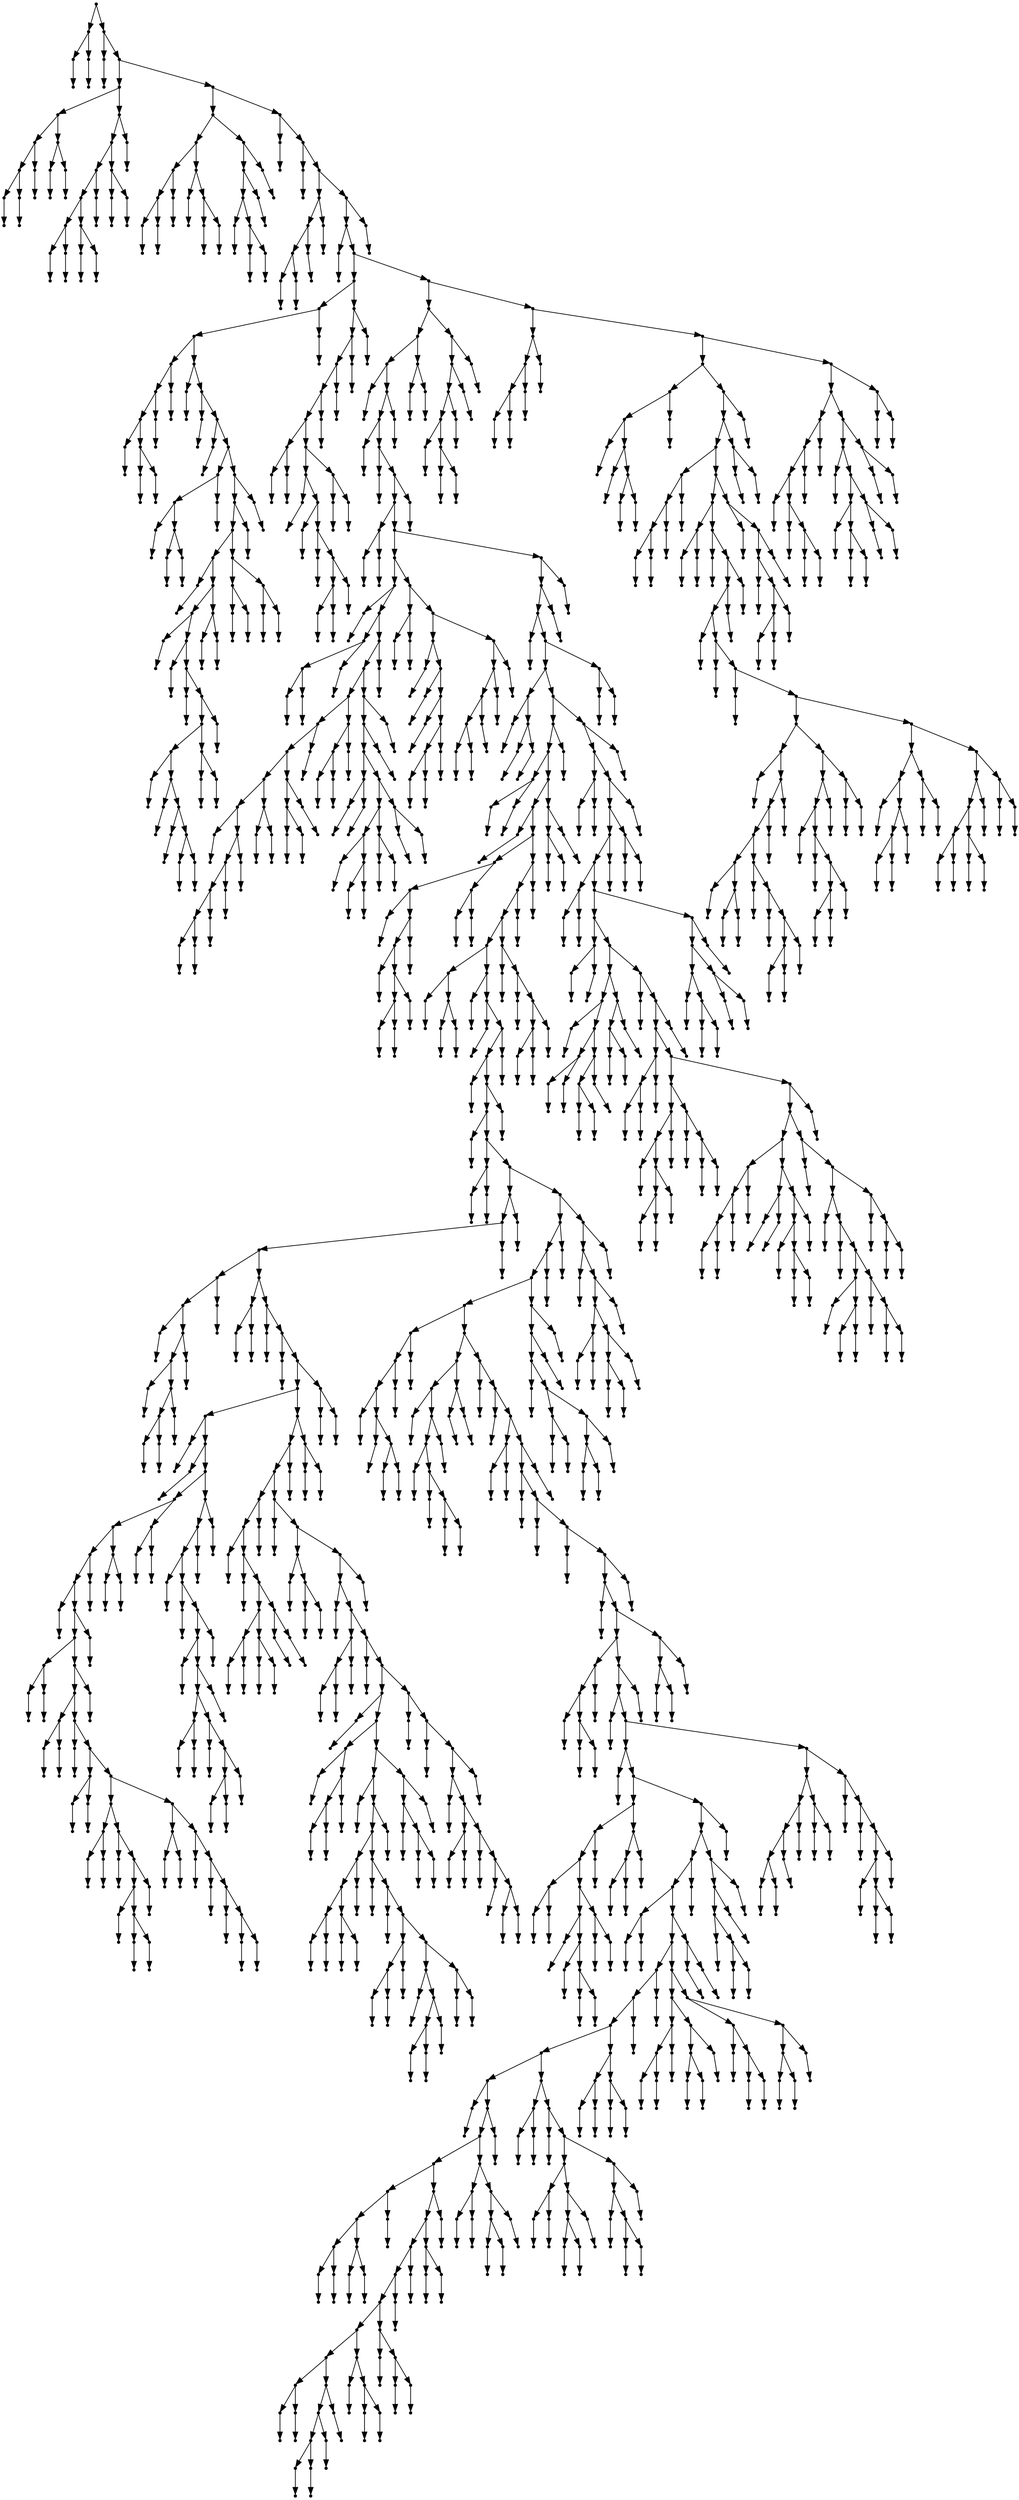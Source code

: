 digraph {
  1756 [shape=point];
  4 [shape=point];
  1 [shape=point];
  0 [shape=point];
  3 [shape=point];
  2 [shape=point];
  1755 [shape=point];
  6 [shape=point];
  5 [shape=point];
  1754 [shape=point];
  44 [shape=point];
  20 [shape=point];
  14 [shape=point];
  11 [shape=point];
  8 [shape=point];
  7 [shape=point];
  10 [shape=point];
  9 [shape=point];
  13 [shape=point];
  12 [shape=point];
  19 [shape=point];
  16 [shape=point];
  15 [shape=point];
  18 [shape=point];
  17 [shape=point];
  43 [shape=point];
  40 [shape=point];
  34 [shape=point];
  31 [shape=point];
  25 [shape=point];
  22 [shape=point];
  21 [shape=point];
  24 [shape=point];
  23 [shape=point];
  30 [shape=point];
  27 [shape=point];
  26 [shape=point];
  29 [shape=point];
  28 [shape=point];
  33 [shape=point];
  32 [shape=point];
  39 [shape=point];
  36 [shape=point];
  35 [shape=point];
  38 [shape=point];
  37 [shape=point];
  42 [shape=point];
  41 [shape=point];
  1753 [shape=point];
  76 [shape=point];
  61 [shape=point];
  52 [shape=point];
  49 [shape=point];
  46 [shape=point];
  45 [shape=point];
  48 [shape=point];
  47 [shape=point];
  51 [shape=point];
  50 [shape=point];
  60 [shape=point];
  54 [shape=point];
  53 [shape=point];
  59 [shape=point];
  56 [shape=point];
  55 [shape=point];
  58 [shape=point];
  57 [shape=point];
  75 [shape=point];
  72 [shape=point];
  69 [shape=point];
  63 [shape=point];
  62 [shape=point];
  68 [shape=point];
  65 [shape=point];
  64 [shape=point];
  67 [shape=point];
  66 [shape=point];
  71 [shape=point];
  70 [shape=point];
  74 [shape=point];
  73 [shape=point];
  1752 [shape=point];
  78 [shape=point];
  77 [shape=point];
  1751 [shape=point];
  80 [shape=point];
  79 [shape=point];
  1750 [shape=point];
  91 [shape=point];
  88 [shape=point];
  85 [shape=point];
  82 [shape=point];
  81 [shape=point];
  84 [shape=point];
  83 [shape=point];
  87 [shape=point];
  86 [shape=point];
  90 [shape=point];
  89 [shape=point];
  1749 [shape=point];
  1746 [shape=point];
  93 [shape=point];
  92 [shape=point];
  1745 [shape=point];
  233 [shape=point];
  191 [shape=point];
  188 [shape=point];
  107 [shape=point];
  104 [shape=point];
  101 [shape=point];
  95 [shape=point];
  94 [shape=point];
  100 [shape=point];
  97 [shape=point];
  96 [shape=point];
  99 [shape=point];
  98 [shape=point];
  103 [shape=point];
  102 [shape=point];
  106 [shape=point];
  105 [shape=point];
  187 [shape=point];
  109 [shape=point];
  108 [shape=point];
  186 [shape=point];
  111 [shape=point];
  110 [shape=point];
  185 [shape=point];
  113 [shape=point];
  112 [shape=point];
  184 [shape=point];
  124 [shape=point];
  121 [shape=point];
  115 [shape=point];
  114 [shape=point];
  120 [shape=point];
  117 [shape=point];
  116 [shape=point];
  119 [shape=point];
  118 [shape=point];
  123 [shape=point];
  122 [shape=point];
  183 [shape=point];
  180 [shape=point];
  177 [shape=point];
  165 [shape=point];
  126 [shape=point];
  125 [shape=point];
  164 [shape=point];
  158 [shape=point];
  128 [shape=point];
  127 [shape=point];
  157 [shape=point];
  130 [shape=point];
  129 [shape=point];
  156 [shape=point];
  132 [shape=point];
  131 [shape=point];
  155 [shape=point];
  152 [shape=point];
  146 [shape=point];
  134 [shape=point];
  133 [shape=point];
  145 [shape=point];
  136 [shape=point];
  135 [shape=point];
  144 [shape=point];
  138 [shape=point];
  137 [shape=point];
  143 [shape=point];
  140 [shape=point];
  139 [shape=point];
  142 [shape=point];
  141 [shape=point];
  151 [shape=point];
  148 [shape=point];
  147 [shape=point];
  150 [shape=point];
  149 [shape=point];
  154 [shape=point];
  153 [shape=point];
  163 [shape=point];
  160 [shape=point];
  159 [shape=point];
  162 [shape=point];
  161 [shape=point];
  176 [shape=point];
  170 [shape=point];
  167 [shape=point];
  166 [shape=point];
  169 [shape=point];
  168 [shape=point];
  175 [shape=point];
  172 [shape=point];
  171 [shape=point];
  174 [shape=point];
  173 [shape=point];
  179 [shape=point];
  178 [shape=point];
  182 [shape=point];
  181 [shape=point];
  190 [shape=point];
  189 [shape=point];
  232 [shape=point];
  229 [shape=point];
  226 [shape=point];
  223 [shape=point];
  220 [shape=point];
  196 [shape=point];
  193 [shape=point];
  192 [shape=point];
  195 [shape=point];
  194 [shape=point];
  219 [shape=point];
  213 [shape=point];
  198 [shape=point];
  197 [shape=point];
  212 [shape=point];
  200 [shape=point];
  199 [shape=point];
  211 [shape=point];
  202 [shape=point];
  201 [shape=point];
  210 [shape=point];
  207 [shape=point];
  204 [shape=point];
  203 [shape=point];
  206 [shape=point];
  205 [shape=point];
  209 [shape=point];
  208 [shape=point];
  218 [shape=point];
  215 [shape=point];
  214 [shape=point];
  217 [shape=point];
  216 [shape=point];
  222 [shape=point];
  221 [shape=point];
  225 [shape=point];
  224 [shape=point];
  228 [shape=point];
  227 [shape=point];
  231 [shape=point];
  230 [shape=point];
  1744 [shape=point];
  1510 [shape=point];
  1492 [shape=point];
  1486 [shape=point];
  235 [shape=point];
  234 [shape=point];
  1485 [shape=point];
  1482 [shape=point];
  237 [shape=point];
  236 [shape=point];
  1481 [shape=point];
  239 [shape=point];
  238 [shape=point];
  1480 [shape=point];
  1477 [shape=point];
  244 [shape=point];
  241 [shape=point];
  240 [shape=point];
  243 [shape=point];
  242 [shape=point];
  1476 [shape=point];
  375 [shape=point];
  336 [shape=point];
  246 [shape=point];
  245 [shape=point];
  335 [shape=point];
  254 [shape=point];
  251 [shape=point];
  248 [shape=point];
  247 [shape=point];
  250 [shape=point];
  249 [shape=point];
  253 [shape=point];
  252 [shape=point];
  334 [shape=point];
  331 [shape=point];
  298 [shape=point];
  289 [shape=point];
  286 [shape=point];
  277 [shape=point];
  271 [shape=point];
  256 [shape=point];
  255 [shape=point];
  270 [shape=point];
  267 [shape=point];
  264 [shape=point];
  261 [shape=point];
  258 [shape=point];
  257 [shape=point];
  260 [shape=point];
  259 [shape=point];
  263 [shape=point];
  262 [shape=point];
  266 [shape=point];
  265 [shape=point];
  269 [shape=point];
  268 [shape=point];
  276 [shape=point];
  273 [shape=point];
  272 [shape=point];
  275 [shape=point];
  274 [shape=point];
  285 [shape=point];
  282 [shape=point];
  279 [shape=point];
  278 [shape=point];
  281 [shape=point];
  280 [shape=point];
  284 [shape=point];
  283 [shape=point];
  288 [shape=point];
  287 [shape=point];
  297 [shape=point];
  294 [shape=point];
  291 [shape=point];
  290 [shape=point];
  293 [shape=point];
  292 [shape=point];
  296 [shape=point];
  295 [shape=point];
  330 [shape=point];
  327 [shape=point];
  324 [shape=point];
  303 [shape=point];
  300 [shape=point];
  299 [shape=point];
  302 [shape=point];
  301 [shape=point];
  323 [shape=point];
  317 [shape=point];
  311 [shape=point];
  305 [shape=point];
  304 [shape=point];
  310 [shape=point];
  307 [shape=point];
  306 [shape=point];
  309 [shape=point];
  308 [shape=point];
  316 [shape=point];
  313 [shape=point];
  312 [shape=point];
  315 [shape=point];
  314 [shape=point];
  322 [shape=point];
  319 [shape=point];
  318 [shape=point];
  321 [shape=point];
  320 [shape=point];
  326 [shape=point];
  325 [shape=point];
  329 [shape=point];
  328 [shape=point];
  333 [shape=point];
  332 [shape=point];
  374 [shape=point];
  341 [shape=point];
  338 [shape=point];
  337 [shape=point];
  340 [shape=point];
  339 [shape=point];
  373 [shape=point];
  358 [shape=point];
  343 [shape=point];
  342 [shape=point];
  357 [shape=point];
  345 [shape=point];
  344 [shape=point];
  356 [shape=point];
  347 [shape=point];
  346 [shape=point];
  355 [shape=point];
  352 [shape=point];
  349 [shape=point];
  348 [shape=point];
  351 [shape=point];
  350 [shape=point];
  354 [shape=point];
  353 [shape=point];
  372 [shape=point];
  369 [shape=point];
  366 [shape=point];
  363 [shape=point];
  360 [shape=point];
  359 [shape=point];
  362 [shape=point];
  361 [shape=point];
  365 [shape=point];
  364 [shape=point];
  368 [shape=point];
  367 [shape=point];
  371 [shape=point];
  370 [shape=point];
  1475 [shape=point];
  1472 [shape=point];
  1469 [shape=point];
  377 [shape=point];
  376 [shape=point];
  1468 [shape=point];
  1462 [shape=point];
  385 [shape=point];
  379 [shape=point];
  378 [shape=point];
  384 [shape=point];
  381 [shape=point];
  380 [shape=point];
  383 [shape=point];
  382 [shape=point];
  1461 [shape=point];
  1275 [shape=point];
  1272 [shape=point];
  390 [shape=point];
  387 [shape=point];
  386 [shape=point];
  389 [shape=point];
  388 [shape=point];
  1271 [shape=point];
  1262 [shape=point];
  392 [shape=point];
  391 [shape=point];
  1261 [shape=point];
  415 [shape=point];
  409 [shape=point];
  394 [shape=point];
  393 [shape=point];
  408 [shape=point];
  405 [shape=point];
  396 [shape=point];
  395 [shape=point];
  404 [shape=point];
  401 [shape=point];
  398 [shape=point];
  397 [shape=point];
  400 [shape=point];
  399 [shape=point];
  403 [shape=point];
  402 [shape=point];
  407 [shape=point];
  406 [shape=point];
  414 [shape=point];
  411 [shape=point];
  410 [shape=point];
  413 [shape=point];
  412 [shape=point];
  1260 [shape=point];
  1257 [shape=point];
  1254 [shape=point];
  1239 [shape=point];
  423 [shape=point];
  417 [shape=point];
  416 [shape=point];
  422 [shape=point];
  419 [shape=point];
  418 [shape=point];
  421 [shape=point];
  420 [shape=point];
  1238 [shape=point];
  425 [shape=point];
  424 [shape=point];
  1237 [shape=point];
  427 [shape=point];
  426 [shape=point];
  1236 [shape=point];
  1233 [shape=point];
  429 [shape=point];
  428 [shape=point];
  1232 [shape=point];
  1229 [shape=point];
  431 [shape=point];
  430 [shape=point];
  1228 [shape=point];
  436 [shape=point];
  433 [shape=point];
  432 [shape=point];
  435 [shape=point];
  434 [shape=point];
  1227 [shape=point];
  789 [shape=point];
  786 [shape=point];
  783 [shape=point];
  456 [shape=point];
  453 [shape=point];
  438 [shape=point];
  437 [shape=point];
  452 [shape=point];
  449 [shape=point];
  440 [shape=point];
  439 [shape=point];
  448 [shape=point];
  445 [shape=point];
  442 [shape=point];
  441 [shape=point];
  444 [shape=point];
  443 [shape=point];
  447 [shape=point];
  446 [shape=point];
  451 [shape=point];
  450 [shape=point];
  455 [shape=point];
  454 [shape=point];
  782 [shape=point];
  461 [shape=point];
  458 [shape=point];
  457 [shape=point];
  460 [shape=point];
  459 [shape=point];
  781 [shape=point];
  463 [shape=point];
  462 [shape=point];
  780 [shape=point];
  465 [shape=point];
  464 [shape=point];
  779 [shape=point];
  773 [shape=point];
  596 [shape=point];
  467 [shape=point];
  466 [shape=point];
  595 [shape=point];
  469 [shape=point];
  468 [shape=point];
  594 [shape=point];
  555 [shape=point];
  549 [shape=point];
  543 [shape=point];
  540 [shape=point];
  471 [shape=point];
  470 [shape=point];
  539 [shape=point];
  536 [shape=point];
  476 [shape=point];
  473 [shape=point];
  472 [shape=point];
  475 [shape=point];
  474 [shape=point];
  535 [shape=point];
  532 [shape=point];
  481 [shape=point];
  478 [shape=point];
  477 [shape=point];
  480 [shape=point];
  479 [shape=point];
  531 [shape=point];
  483 [shape=point];
  482 [shape=point];
  530 [shape=point];
  488 [shape=point];
  485 [shape=point];
  484 [shape=point];
  487 [shape=point];
  486 [shape=point];
  529 [shape=point];
  508 [shape=point];
  493 [shape=point];
  490 [shape=point];
  489 [shape=point];
  492 [shape=point];
  491 [shape=point];
  507 [shape=point];
  495 [shape=point];
  494 [shape=point];
  506 [shape=point];
  503 [shape=point];
  497 [shape=point];
  496 [shape=point];
  502 [shape=point];
  499 [shape=point];
  498 [shape=point];
  501 [shape=point];
  500 [shape=point];
  505 [shape=point];
  504 [shape=point];
  528 [shape=point];
  513 [shape=point];
  510 [shape=point];
  509 [shape=point];
  512 [shape=point];
  511 [shape=point];
  527 [shape=point];
  515 [shape=point];
  514 [shape=point];
  526 [shape=point];
  517 [shape=point];
  516 [shape=point];
  525 [shape=point];
  519 [shape=point];
  518 [shape=point];
  524 [shape=point];
  521 [shape=point];
  520 [shape=point];
  523 [shape=point];
  522 [shape=point];
  534 [shape=point];
  533 [shape=point];
  538 [shape=point];
  537 [shape=point];
  542 [shape=point];
  541 [shape=point];
  548 [shape=point];
  545 [shape=point];
  544 [shape=point];
  547 [shape=point];
  546 [shape=point];
  554 [shape=point];
  551 [shape=point];
  550 [shape=point];
  553 [shape=point];
  552 [shape=point];
  593 [shape=point];
  590 [shape=point];
  587 [shape=point];
  557 [shape=point];
  556 [shape=point];
  586 [shape=point];
  559 [shape=point];
  558 [shape=point];
  585 [shape=point];
  582 [shape=point];
  561 [shape=point];
  560 [shape=point];
  581 [shape=point];
  578 [shape=point];
  566 [shape=point];
  563 [shape=point];
  562 [shape=point];
  565 [shape=point];
  564 [shape=point];
  577 [shape=point];
  568 [shape=point];
  567 [shape=point];
  576 [shape=point];
  573 [shape=point];
  570 [shape=point];
  569 [shape=point];
  572 [shape=point];
  571 [shape=point];
  575 [shape=point];
  574 [shape=point];
  580 [shape=point];
  579 [shape=point];
  584 [shape=point];
  583 [shape=point];
  589 [shape=point];
  588 [shape=point];
  592 [shape=point];
  591 [shape=point];
  772 [shape=point];
  766 [shape=point];
  763 [shape=point];
  622 [shape=point];
  619 [shape=point];
  598 [shape=point];
  597 [shape=point];
  618 [shape=point];
  600 [shape=point];
  599 [shape=point];
  617 [shape=point];
  611 [shape=point];
  605 [shape=point];
  602 [shape=point];
  601 [shape=point];
  604 [shape=point];
  603 [shape=point];
  610 [shape=point];
  607 [shape=point];
  606 [shape=point];
  609 [shape=point];
  608 [shape=point];
  616 [shape=point];
  613 [shape=point];
  612 [shape=point];
  615 [shape=point];
  614 [shape=point];
  621 [shape=point];
  620 [shape=point];
  762 [shape=point];
  624 [shape=point];
  623 [shape=point];
  761 [shape=point];
  632 [shape=point];
  626 [shape=point];
  625 [shape=point];
  631 [shape=point];
  628 [shape=point];
  627 [shape=point];
  630 [shape=point];
  629 [shape=point];
  760 [shape=point];
  757 [shape=point];
  634 [shape=point];
  633 [shape=point];
  756 [shape=point];
  642 [shape=point];
  639 [shape=point];
  636 [shape=point];
  635 [shape=point];
  638 [shape=point];
  637 [shape=point];
  641 [shape=point];
  640 [shape=point];
  755 [shape=point];
  644 [shape=point];
  643 [shape=point];
  754 [shape=point];
  724 [shape=point];
  646 [shape=point];
  645 [shape=point];
  723 [shape=point];
  657 [shape=point];
  648 [shape=point];
  647 [shape=point];
  656 [shape=point];
  653 [shape=point];
  650 [shape=point];
  649 [shape=point];
  652 [shape=point];
  651 [shape=point];
  655 [shape=point];
  654 [shape=point];
  722 [shape=point];
  710 [shape=point];
  659 [shape=point];
  658 [shape=point];
  709 [shape=point];
  706 [shape=point];
  673 [shape=point];
  670 [shape=point];
  664 [shape=point];
  661 [shape=point];
  660 [shape=point];
  663 [shape=point];
  662 [shape=point];
  669 [shape=point];
  666 [shape=point];
  665 [shape=point];
  668 [shape=point];
  667 [shape=point];
  672 [shape=point];
  671 [shape=point];
  705 [shape=point];
  675 [shape=point];
  674 [shape=point];
  704 [shape=point];
  677 [shape=point];
  676 [shape=point];
  703 [shape=point];
  685 [shape=point];
  682 [shape=point];
  679 [shape=point];
  678 [shape=point];
  681 [shape=point];
  680 [shape=point];
  684 [shape=point];
  683 [shape=point];
  702 [shape=point];
  696 [shape=point];
  687 [shape=point];
  686 [shape=point];
  695 [shape=point];
  692 [shape=point];
  689 [shape=point];
  688 [shape=point];
  691 [shape=point];
  690 [shape=point];
  694 [shape=point];
  693 [shape=point];
  701 [shape=point];
  698 [shape=point];
  697 [shape=point];
  700 [shape=point];
  699 [shape=point];
  708 [shape=point];
  707 [shape=point];
  721 [shape=point];
  718 [shape=point];
  712 [shape=point];
  711 [shape=point];
  717 [shape=point];
  714 [shape=point];
  713 [shape=point];
  716 [shape=point];
  715 [shape=point];
  720 [shape=point];
  719 [shape=point];
  753 [shape=point];
  726 [shape=point];
  725 [shape=point];
  752 [shape=point];
  728 [shape=point];
  727 [shape=point];
  751 [shape=point];
  748 [shape=point];
  730 [shape=point];
  729 [shape=point];
  747 [shape=point];
  735 [shape=point];
  732 [shape=point];
  731 [shape=point];
  734 [shape=point];
  733 [shape=point];
  746 [shape=point];
  737 [shape=point];
  736 [shape=point];
  745 [shape=point];
  739 [shape=point];
  738 [shape=point];
  744 [shape=point];
  741 [shape=point];
  740 [shape=point];
  743 [shape=point];
  742 [shape=point];
  750 [shape=point];
  749 [shape=point];
  759 [shape=point];
  758 [shape=point];
  765 [shape=point];
  764 [shape=point];
  771 [shape=point];
  768 [shape=point];
  767 [shape=point];
  770 [shape=point];
  769 [shape=point];
  778 [shape=point];
  775 [shape=point];
  774 [shape=point];
  777 [shape=point];
  776 [shape=point];
  785 [shape=point];
  784 [shape=point];
  788 [shape=point];
  787 [shape=point];
  1226 [shape=point];
  1202 [shape=point];
  1199 [shape=point];
  1196 [shape=point];
  1172 [shape=point];
  806 [shape=point];
  803 [shape=point];
  800 [shape=point];
  791 [shape=point];
  790 [shape=point];
  799 [shape=point];
  793 [shape=point];
  792 [shape=point];
  798 [shape=point];
  795 [shape=point];
  794 [shape=point];
  797 [shape=point];
  796 [shape=point];
  802 [shape=point];
  801 [shape=point];
  805 [shape=point];
  804 [shape=point];
  1171 [shape=point];
  829 [shape=point];
  823 [shape=point];
  808 [shape=point];
  807 [shape=point];
  822 [shape=point];
  819 [shape=point];
  810 [shape=point];
  809 [shape=point];
  818 [shape=point];
  812 [shape=point];
  811 [shape=point];
  817 [shape=point];
  814 [shape=point];
  813 [shape=point];
  816 [shape=point];
  815 [shape=point];
  821 [shape=point];
  820 [shape=point];
  828 [shape=point];
  825 [shape=point];
  824 [shape=point];
  827 [shape=point];
  826 [shape=point];
  1170 [shape=point];
  831 [shape=point];
  830 [shape=point];
  1169 [shape=point];
  833 [shape=point];
  832 [shape=point];
  1168 [shape=point];
  838 [shape=point];
  835 [shape=point];
  834 [shape=point];
  837 [shape=point];
  836 [shape=point];
  1167 [shape=point];
  1164 [shape=point];
  840 [shape=point];
  839 [shape=point];
  1163 [shape=point];
  842 [shape=point];
  841 [shape=point];
  1162 [shape=point];
  844 [shape=point];
  843 [shape=point];
  1161 [shape=point];
  1158 [shape=point];
  846 [shape=point];
  845 [shape=point];
  1157 [shape=point];
  1148 [shape=point];
  857 [shape=point];
  854 [shape=point];
  848 [shape=point];
  847 [shape=point];
  853 [shape=point];
  850 [shape=point];
  849 [shape=point];
  852 [shape=point];
  851 [shape=point];
  856 [shape=point];
  855 [shape=point];
  1147 [shape=point];
  1144 [shape=point];
  859 [shape=point];
  858 [shape=point];
  1143 [shape=point];
  1107 [shape=point];
  861 [shape=point];
  860 [shape=point];
  1106 [shape=point];
  896 [shape=point];
  887 [shape=point];
  884 [shape=point];
  866 [shape=point];
  863 [shape=point];
  862 [shape=point];
  865 [shape=point];
  864 [shape=point];
  883 [shape=point];
  877 [shape=point];
  868 [shape=point];
  867 [shape=point];
  876 [shape=point];
  870 [shape=point];
  869 [shape=point];
  875 [shape=point];
  872 [shape=point];
  871 [shape=point];
  874 [shape=point];
  873 [shape=point];
  882 [shape=point];
  879 [shape=point];
  878 [shape=point];
  881 [shape=point];
  880 [shape=point];
  886 [shape=point];
  885 [shape=point];
  895 [shape=point];
  892 [shape=point];
  889 [shape=point];
  888 [shape=point];
  891 [shape=point];
  890 [shape=point];
  894 [shape=point];
  893 [shape=point];
  1105 [shape=point];
  1102 [shape=point];
  1087 [shape=point];
  1084 [shape=point];
  901 [shape=point];
  898 [shape=point];
  897 [shape=point];
  900 [shape=point];
  899 [shape=point];
  1083 [shape=point];
  1077 [shape=point];
  1041 [shape=point];
  1038 [shape=point];
  1035 [shape=point];
  1023 [shape=point];
  987 [shape=point];
  903 [shape=point];
  902 [shape=point];
  986 [shape=point];
  983 [shape=point];
  968 [shape=point];
  917 [shape=point];
  914 [shape=point];
  908 [shape=point];
  905 [shape=point];
  904 [shape=point];
  907 [shape=point];
  906 [shape=point];
  913 [shape=point];
  910 [shape=point];
  909 [shape=point];
  912 [shape=point];
  911 [shape=point];
  916 [shape=point];
  915 [shape=point];
  967 [shape=point];
  964 [shape=point];
  958 [shape=point];
  955 [shape=point];
  952 [shape=point];
  943 [shape=point];
  934 [shape=point];
  922 [shape=point];
  919 [shape=point];
  918 [shape=point];
  921 [shape=point];
  920 [shape=point];
  933 [shape=point];
  930 [shape=point];
  927 [shape=point];
  924 [shape=point];
  923 [shape=point];
  926 [shape=point];
  925 [shape=point];
  929 [shape=point];
  928 [shape=point];
  932 [shape=point];
  931 [shape=point];
  942 [shape=point];
  936 [shape=point];
  935 [shape=point];
  941 [shape=point];
  938 [shape=point];
  937 [shape=point];
  940 [shape=point];
  939 [shape=point];
  951 [shape=point];
  945 [shape=point];
  944 [shape=point];
  950 [shape=point];
  947 [shape=point];
  946 [shape=point];
  949 [shape=point];
  948 [shape=point];
  954 [shape=point];
  953 [shape=point];
  957 [shape=point];
  956 [shape=point];
  963 [shape=point];
  960 [shape=point];
  959 [shape=point];
  962 [shape=point];
  961 [shape=point];
  966 [shape=point];
  965 [shape=point];
  982 [shape=point];
  973 [shape=point];
  970 [shape=point];
  969 [shape=point];
  972 [shape=point];
  971 [shape=point];
  981 [shape=point];
  978 [shape=point];
  975 [shape=point];
  974 [shape=point];
  977 [shape=point];
  976 [shape=point];
  980 [shape=point];
  979 [shape=point];
  985 [shape=point];
  984 [shape=point];
  1022 [shape=point];
  992 [shape=point];
  989 [shape=point];
  988 [shape=point];
  991 [shape=point];
  990 [shape=point];
  1021 [shape=point];
  994 [shape=point];
  993 [shape=point];
  1020 [shape=point];
  1008 [shape=point];
  999 [shape=point];
  996 [shape=point];
  995 [shape=point];
  998 [shape=point];
  997 [shape=point];
  1007 [shape=point];
  1004 [shape=point];
  1001 [shape=point];
  1000 [shape=point];
  1003 [shape=point];
  1002 [shape=point];
  1006 [shape=point];
  1005 [shape=point];
  1019 [shape=point];
  1016 [shape=point];
  1010 [shape=point];
  1009 [shape=point];
  1015 [shape=point];
  1012 [shape=point];
  1011 [shape=point];
  1014 [shape=point];
  1013 [shape=point];
  1018 [shape=point];
  1017 [shape=point];
  1034 [shape=point];
  1028 [shape=point];
  1025 [shape=point];
  1024 [shape=point];
  1027 [shape=point];
  1026 [shape=point];
  1033 [shape=point];
  1030 [shape=point];
  1029 [shape=point];
  1032 [shape=point];
  1031 [shape=point];
  1037 [shape=point];
  1036 [shape=point];
  1040 [shape=point];
  1039 [shape=point];
  1076 [shape=point];
  1058 [shape=point];
  1049 [shape=point];
  1046 [shape=point];
  1043 [shape=point];
  1042 [shape=point];
  1045 [shape=point];
  1044 [shape=point];
  1048 [shape=point];
  1047 [shape=point];
  1057 [shape=point];
  1054 [shape=point];
  1051 [shape=point];
  1050 [shape=point];
  1053 [shape=point];
  1052 [shape=point];
  1056 [shape=point];
  1055 [shape=point];
  1075 [shape=point];
  1066 [shape=point];
  1060 [shape=point];
  1059 [shape=point];
  1065 [shape=point];
  1062 [shape=point];
  1061 [shape=point];
  1064 [shape=point];
  1063 [shape=point];
  1074 [shape=point];
  1071 [shape=point];
  1068 [shape=point];
  1067 [shape=point];
  1070 [shape=point];
  1069 [shape=point];
  1073 [shape=point];
  1072 [shape=point];
  1082 [shape=point];
  1079 [shape=point];
  1078 [shape=point];
  1081 [shape=point];
  1080 [shape=point];
  1086 [shape=point];
  1085 [shape=point];
  1101 [shape=point];
  1098 [shape=point];
  1095 [shape=point];
  1089 [shape=point];
  1088 [shape=point];
  1094 [shape=point];
  1091 [shape=point];
  1090 [shape=point];
  1093 [shape=point];
  1092 [shape=point];
  1097 [shape=point];
  1096 [shape=point];
  1100 [shape=point];
  1099 [shape=point];
  1104 [shape=point];
  1103 [shape=point];
  1142 [shape=point];
  1124 [shape=point];
  1118 [shape=point];
  1115 [shape=point];
  1112 [shape=point];
  1109 [shape=point];
  1108 [shape=point];
  1111 [shape=point];
  1110 [shape=point];
  1114 [shape=point];
  1113 [shape=point];
  1117 [shape=point];
  1116 [shape=point];
  1123 [shape=point];
  1120 [shape=point];
  1119 [shape=point];
  1122 [shape=point];
  1121 [shape=point];
  1141 [shape=point];
  1126 [shape=point];
  1125 [shape=point];
  1140 [shape=point];
  1128 [shape=point];
  1127 [shape=point];
  1139 [shape=point];
  1136 [shape=point];
  1130 [shape=point];
  1129 [shape=point];
  1135 [shape=point];
  1132 [shape=point];
  1131 [shape=point];
  1134 [shape=point];
  1133 [shape=point];
  1138 [shape=point];
  1137 [shape=point];
  1146 [shape=point];
  1145 [shape=point];
  1156 [shape=point];
  1153 [shape=point];
  1150 [shape=point];
  1149 [shape=point];
  1152 [shape=point];
  1151 [shape=point];
  1155 [shape=point];
  1154 [shape=point];
  1160 [shape=point];
  1159 [shape=point];
  1166 [shape=point];
  1165 [shape=point];
  1195 [shape=point];
  1192 [shape=point];
  1189 [shape=point];
  1174 [shape=point];
  1173 [shape=point];
  1188 [shape=point];
  1179 [shape=point];
  1176 [shape=point];
  1175 [shape=point];
  1178 [shape=point];
  1177 [shape=point];
  1187 [shape=point];
  1184 [shape=point];
  1181 [shape=point];
  1180 [shape=point];
  1183 [shape=point];
  1182 [shape=point];
  1186 [shape=point];
  1185 [shape=point];
  1191 [shape=point];
  1190 [shape=point];
  1194 [shape=point];
  1193 [shape=point];
  1198 [shape=point];
  1197 [shape=point];
  1201 [shape=point];
  1200 [shape=point];
  1225 [shape=point];
  1222 [shape=point];
  1204 [shape=point];
  1203 [shape=point];
  1221 [shape=point];
  1218 [shape=point];
  1209 [shape=point];
  1206 [shape=point];
  1205 [shape=point];
  1208 [shape=point];
  1207 [shape=point];
  1217 [shape=point];
  1214 [shape=point];
  1211 [shape=point];
  1210 [shape=point];
  1213 [shape=point];
  1212 [shape=point];
  1216 [shape=point];
  1215 [shape=point];
  1220 [shape=point];
  1219 [shape=point];
  1224 [shape=point];
  1223 [shape=point];
  1231 [shape=point];
  1230 [shape=point];
  1235 [shape=point];
  1234 [shape=point];
  1253 [shape=point];
  1241 [shape=point];
  1240 [shape=point];
  1252 [shape=point];
  1243 [shape=point];
  1242 [shape=point];
  1251 [shape=point];
  1248 [shape=point];
  1245 [shape=point];
  1244 [shape=point];
  1247 [shape=point];
  1246 [shape=point];
  1250 [shape=point];
  1249 [shape=point];
  1256 [shape=point];
  1255 [shape=point];
  1259 [shape=point];
  1258 [shape=point];
  1270 [shape=point];
  1267 [shape=point];
  1264 [shape=point];
  1263 [shape=point];
  1266 [shape=point];
  1265 [shape=point];
  1269 [shape=point];
  1268 [shape=point];
  1274 [shape=point];
  1273 [shape=point];
  1460 [shape=point];
  1457 [shape=point];
  1280 [shape=point];
  1277 [shape=point];
  1276 [shape=point];
  1279 [shape=point];
  1278 [shape=point];
  1456 [shape=point];
  1453 [shape=point];
  1447 [shape=point];
  1444 [shape=point];
  1285 [shape=point];
  1282 [shape=point];
  1281 [shape=point];
  1284 [shape=point];
  1283 [shape=point];
  1443 [shape=point];
  1425 [shape=point];
  1290 [shape=point];
  1287 [shape=point];
  1286 [shape=point];
  1289 [shape=point];
  1288 [shape=point];
  1424 [shape=point];
  1316 [shape=point];
  1307 [shape=point];
  1292 [shape=point];
  1291 [shape=point];
  1306 [shape=point];
  1297 [shape=point];
  1294 [shape=point];
  1293 [shape=point];
  1296 [shape=point];
  1295 [shape=point];
  1305 [shape=point];
  1302 [shape=point];
  1299 [shape=point];
  1298 [shape=point];
  1301 [shape=point];
  1300 [shape=point];
  1304 [shape=point];
  1303 [shape=point];
  1315 [shape=point];
  1312 [shape=point];
  1309 [shape=point];
  1308 [shape=point];
  1311 [shape=point];
  1310 [shape=point];
  1314 [shape=point];
  1313 [shape=point];
  1423 [shape=point];
  1318 [shape=point];
  1317 [shape=point];
  1422 [shape=point];
  1419 [shape=point];
  1326 [shape=point];
  1323 [shape=point];
  1320 [shape=point];
  1319 [shape=point];
  1322 [shape=point];
  1321 [shape=point];
  1325 [shape=point];
  1324 [shape=point];
  1418 [shape=point];
  1349 [shape=point];
  1340 [shape=point];
  1337 [shape=point];
  1328 [shape=point];
  1327 [shape=point];
  1336 [shape=point];
  1333 [shape=point];
  1330 [shape=point];
  1329 [shape=point];
  1332 [shape=point];
  1331 [shape=point];
  1335 [shape=point];
  1334 [shape=point];
  1339 [shape=point];
  1338 [shape=point];
  1348 [shape=point];
  1342 [shape=point];
  1341 [shape=point];
  1347 [shape=point];
  1344 [shape=point];
  1343 [shape=point];
  1346 [shape=point];
  1345 [shape=point];
  1417 [shape=point];
  1414 [shape=point];
  1378 [shape=point];
  1360 [shape=point];
  1357 [shape=point];
  1354 [shape=point];
  1351 [shape=point];
  1350 [shape=point];
  1353 [shape=point];
  1352 [shape=point];
  1356 [shape=point];
  1355 [shape=point];
  1359 [shape=point];
  1358 [shape=point];
  1377 [shape=point];
  1365 [shape=point];
  1362 [shape=point];
  1361 [shape=point];
  1364 [shape=point];
  1363 [shape=point];
  1376 [shape=point];
  1373 [shape=point];
  1367 [shape=point];
  1366 [shape=point];
  1372 [shape=point];
  1369 [shape=point];
  1368 [shape=point];
  1371 [shape=point];
  1370 [shape=point];
  1375 [shape=point];
  1374 [shape=point];
  1413 [shape=point];
  1380 [shape=point];
  1379 [shape=point];
  1412 [shape=point];
  1403 [shape=point];
  1382 [shape=point];
  1381 [shape=point];
  1402 [shape=point];
  1384 [shape=point];
  1383 [shape=point];
  1401 [shape=point];
  1392 [shape=point];
  1386 [shape=point];
  1385 [shape=point];
  1391 [shape=point];
  1388 [shape=point];
  1387 [shape=point];
  1390 [shape=point];
  1389 [shape=point];
  1400 [shape=point];
  1394 [shape=point];
  1393 [shape=point];
  1399 [shape=point];
  1396 [shape=point];
  1395 [shape=point];
  1398 [shape=point];
  1397 [shape=point];
  1411 [shape=point];
  1405 [shape=point];
  1404 [shape=point];
  1410 [shape=point];
  1407 [shape=point];
  1406 [shape=point];
  1409 [shape=point];
  1408 [shape=point];
  1416 [shape=point];
  1415 [shape=point];
  1421 [shape=point];
  1420 [shape=point];
  1442 [shape=point];
  1439 [shape=point];
  1433 [shape=point];
  1427 [shape=point];
  1426 [shape=point];
  1432 [shape=point];
  1429 [shape=point];
  1428 [shape=point];
  1431 [shape=point];
  1430 [shape=point];
  1438 [shape=point];
  1435 [shape=point];
  1434 [shape=point];
  1437 [shape=point];
  1436 [shape=point];
  1441 [shape=point];
  1440 [shape=point];
  1446 [shape=point];
  1445 [shape=point];
  1452 [shape=point];
  1449 [shape=point];
  1448 [shape=point];
  1451 [shape=point];
  1450 [shape=point];
  1455 [shape=point];
  1454 [shape=point];
  1459 [shape=point];
  1458 [shape=point];
  1467 [shape=point];
  1464 [shape=point];
  1463 [shape=point];
  1466 [shape=point];
  1465 [shape=point];
  1471 [shape=point];
  1470 [shape=point];
  1474 [shape=point];
  1473 [shape=point];
  1479 [shape=point];
  1478 [shape=point];
  1484 [shape=point];
  1483 [shape=point];
  1491 [shape=point];
  1488 [shape=point];
  1487 [shape=point];
  1490 [shape=point];
  1489 [shape=point];
  1509 [shape=point];
  1506 [shape=point];
  1503 [shape=point];
  1500 [shape=point];
  1494 [shape=point];
  1493 [shape=point];
  1499 [shape=point];
  1496 [shape=point];
  1495 [shape=point];
  1498 [shape=point];
  1497 [shape=point];
  1502 [shape=point];
  1501 [shape=point];
  1505 [shape=point];
  1504 [shape=point];
  1508 [shape=point];
  1507 [shape=point];
  1743 [shape=point];
  1521 [shape=point];
  1518 [shape=point];
  1515 [shape=point];
  1512 [shape=point];
  1511 [shape=point];
  1514 [shape=point];
  1513 [shape=point];
  1517 [shape=point];
  1516 [shape=point];
  1520 [shape=point];
  1519 [shape=point];
  1742 [shape=point];
  1694 [shape=point];
  1535 [shape=point];
  1532 [shape=point];
  1523 [shape=point];
  1522 [shape=point];
  1531 [shape=point];
  1525 [shape=point];
  1524 [shape=point];
  1530 [shape=point];
  1527 [shape=point];
  1526 [shape=point];
  1529 [shape=point];
  1528 [shape=point];
  1534 [shape=point];
  1533 [shape=point];
  1693 [shape=point];
  1690 [shape=point];
  1684 [shape=point];
  1546 [shape=point];
  1543 [shape=point];
  1540 [shape=point];
  1537 [shape=point];
  1536 [shape=point];
  1539 [shape=point];
  1538 [shape=point];
  1542 [shape=point];
  1541 [shape=point];
  1545 [shape=point];
  1544 [shape=point];
  1683 [shape=point];
  1665 [shape=point];
  1551 [shape=point];
  1548 [shape=point];
  1547 [shape=point];
  1550 [shape=point];
  1549 [shape=point];
  1664 [shape=point];
  1553 [shape=point];
  1552 [shape=point];
  1663 [shape=point];
  1660 [shape=point];
  1657 [shape=point];
  1555 [shape=point];
  1554 [shape=point];
  1656 [shape=point];
  1557 [shape=point];
  1556 [shape=point];
  1655 [shape=point];
  1559 [shape=point];
  1558 [shape=point];
  1654 [shape=point];
  1615 [shape=point];
  1591 [shape=point];
  1561 [shape=point];
  1560 [shape=point];
  1590 [shape=point];
  1587 [shape=point];
  1584 [shape=point];
  1569 [shape=point];
  1563 [shape=point];
  1562 [shape=point];
  1568 [shape=point];
  1565 [shape=point];
  1564 [shape=point];
  1567 [shape=point];
  1566 [shape=point];
  1583 [shape=point];
  1571 [shape=point];
  1570 [shape=point];
  1582 [shape=point];
  1573 [shape=point];
  1572 [shape=point];
  1581 [shape=point];
  1578 [shape=point];
  1575 [shape=point];
  1574 [shape=point];
  1577 [shape=point];
  1576 [shape=point];
  1580 [shape=point];
  1579 [shape=point];
  1586 [shape=point];
  1585 [shape=point];
  1589 [shape=point];
  1588 [shape=point];
  1614 [shape=point];
  1608 [shape=point];
  1605 [shape=point];
  1593 [shape=point];
  1592 [shape=point];
  1604 [shape=point];
  1595 [shape=point];
  1594 [shape=point];
  1603 [shape=point];
  1600 [shape=point];
  1597 [shape=point];
  1596 [shape=point];
  1599 [shape=point];
  1598 [shape=point];
  1602 [shape=point];
  1601 [shape=point];
  1607 [shape=point];
  1606 [shape=point];
  1613 [shape=point];
  1610 [shape=point];
  1609 [shape=point];
  1612 [shape=point];
  1611 [shape=point];
  1653 [shape=point];
  1632 [shape=point];
  1626 [shape=point];
  1617 [shape=point];
  1616 [shape=point];
  1625 [shape=point];
  1622 [shape=point];
  1619 [shape=point];
  1618 [shape=point];
  1621 [shape=point];
  1620 [shape=point];
  1624 [shape=point];
  1623 [shape=point];
  1631 [shape=point];
  1628 [shape=point];
  1627 [shape=point];
  1630 [shape=point];
  1629 [shape=point];
  1652 [shape=point];
  1646 [shape=point];
  1643 [shape=point];
  1637 [shape=point];
  1634 [shape=point];
  1633 [shape=point];
  1636 [shape=point];
  1635 [shape=point];
  1642 [shape=point];
  1639 [shape=point];
  1638 [shape=point];
  1641 [shape=point];
  1640 [shape=point];
  1645 [shape=point];
  1644 [shape=point];
  1651 [shape=point];
  1648 [shape=point];
  1647 [shape=point];
  1650 [shape=point];
  1649 [shape=point];
  1659 [shape=point];
  1658 [shape=point];
  1662 [shape=point];
  1661 [shape=point];
  1682 [shape=point];
  1667 [shape=point];
  1666 [shape=point];
  1681 [shape=point];
  1678 [shape=point];
  1669 [shape=point];
  1668 [shape=point];
  1677 [shape=point];
  1674 [shape=point];
  1671 [shape=point];
  1670 [shape=point];
  1673 [shape=point];
  1672 [shape=point];
  1676 [shape=point];
  1675 [shape=point];
  1680 [shape=point];
  1679 [shape=point];
  1689 [shape=point];
  1686 [shape=point];
  1685 [shape=point];
  1688 [shape=point];
  1687 [shape=point];
  1692 [shape=point];
  1691 [shape=point];
  1741 [shape=point];
  1735 [shape=point];
  1711 [shape=point];
  1708 [shape=point];
  1705 [shape=point];
  1696 [shape=point];
  1695 [shape=point];
  1704 [shape=point];
  1698 [shape=point];
  1697 [shape=point];
  1703 [shape=point];
  1700 [shape=point];
  1699 [shape=point];
  1702 [shape=point];
  1701 [shape=point];
  1707 [shape=point];
  1706 [shape=point];
  1710 [shape=point];
  1709 [shape=point];
  1734 [shape=point];
  1728 [shape=point];
  1713 [shape=point];
  1712 [shape=point];
  1727 [shape=point];
  1721 [shape=point];
  1715 [shape=point];
  1714 [shape=point];
  1720 [shape=point];
  1717 [shape=point];
  1716 [shape=point];
  1719 [shape=point];
  1718 [shape=point];
  1726 [shape=point];
  1723 [shape=point];
  1722 [shape=point];
  1725 [shape=point];
  1724 [shape=point];
  1733 [shape=point];
  1730 [shape=point];
  1729 [shape=point];
  1732 [shape=point];
  1731 [shape=point];
  1740 [shape=point];
  1737 [shape=point];
  1736 [shape=point];
  1739 [shape=point];
  1738 [shape=point];
  1748 [shape=point];
  1747 [shape=point];
1756 -> 4;
4 -> 1;
1 -> 0;
4 -> 3;
3 -> 2;
1756 -> 1755;
1755 -> 6;
6 -> 5;
1755 -> 1754;
1754 -> 44;
44 -> 20;
20 -> 14;
14 -> 11;
11 -> 8;
8 -> 7;
11 -> 10;
10 -> 9;
14 -> 13;
13 -> 12;
20 -> 19;
19 -> 16;
16 -> 15;
19 -> 18;
18 -> 17;
44 -> 43;
43 -> 40;
40 -> 34;
34 -> 31;
31 -> 25;
25 -> 22;
22 -> 21;
25 -> 24;
24 -> 23;
31 -> 30;
30 -> 27;
27 -> 26;
30 -> 29;
29 -> 28;
34 -> 33;
33 -> 32;
40 -> 39;
39 -> 36;
36 -> 35;
39 -> 38;
38 -> 37;
43 -> 42;
42 -> 41;
1754 -> 1753;
1753 -> 76;
76 -> 61;
61 -> 52;
52 -> 49;
49 -> 46;
46 -> 45;
49 -> 48;
48 -> 47;
52 -> 51;
51 -> 50;
61 -> 60;
60 -> 54;
54 -> 53;
60 -> 59;
59 -> 56;
56 -> 55;
59 -> 58;
58 -> 57;
76 -> 75;
75 -> 72;
72 -> 69;
69 -> 63;
63 -> 62;
69 -> 68;
68 -> 65;
65 -> 64;
68 -> 67;
67 -> 66;
72 -> 71;
71 -> 70;
75 -> 74;
74 -> 73;
1753 -> 1752;
1752 -> 78;
78 -> 77;
1752 -> 1751;
1751 -> 80;
80 -> 79;
1751 -> 1750;
1750 -> 91;
91 -> 88;
88 -> 85;
85 -> 82;
82 -> 81;
85 -> 84;
84 -> 83;
88 -> 87;
87 -> 86;
91 -> 90;
90 -> 89;
1750 -> 1749;
1749 -> 1746;
1746 -> 93;
93 -> 92;
1746 -> 1745;
1745 -> 233;
233 -> 191;
191 -> 188;
188 -> 107;
107 -> 104;
104 -> 101;
101 -> 95;
95 -> 94;
101 -> 100;
100 -> 97;
97 -> 96;
100 -> 99;
99 -> 98;
104 -> 103;
103 -> 102;
107 -> 106;
106 -> 105;
188 -> 187;
187 -> 109;
109 -> 108;
187 -> 186;
186 -> 111;
111 -> 110;
186 -> 185;
185 -> 113;
113 -> 112;
185 -> 184;
184 -> 124;
124 -> 121;
121 -> 115;
115 -> 114;
121 -> 120;
120 -> 117;
117 -> 116;
120 -> 119;
119 -> 118;
124 -> 123;
123 -> 122;
184 -> 183;
183 -> 180;
180 -> 177;
177 -> 165;
165 -> 126;
126 -> 125;
165 -> 164;
164 -> 158;
158 -> 128;
128 -> 127;
158 -> 157;
157 -> 130;
130 -> 129;
157 -> 156;
156 -> 132;
132 -> 131;
156 -> 155;
155 -> 152;
152 -> 146;
146 -> 134;
134 -> 133;
146 -> 145;
145 -> 136;
136 -> 135;
145 -> 144;
144 -> 138;
138 -> 137;
144 -> 143;
143 -> 140;
140 -> 139;
143 -> 142;
142 -> 141;
152 -> 151;
151 -> 148;
148 -> 147;
151 -> 150;
150 -> 149;
155 -> 154;
154 -> 153;
164 -> 163;
163 -> 160;
160 -> 159;
163 -> 162;
162 -> 161;
177 -> 176;
176 -> 170;
170 -> 167;
167 -> 166;
170 -> 169;
169 -> 168;
176 -> 175;
175 -> 172;
172 -> 171;
175 -> 174;
174 -> 173;
180 -> 179;
179 -> 178;
183 -> 182;
182 -> 181;
191 -> 190;
190 -> 189;
233 -> 232;
232 -> 229;
229 -> 226;
226 -> 223;
223 -> 220;
220 -> 196;
196 -> 193;
193 -> 192;
196 -> 195;
195 -> 194;
220 -> 219;
219 -> 213;
213 -> 198;
198 -> 197;
213 -> 212;
212 -> 200;
200 -> 199;
212 -> 211;
211 -> 202;
202 -> 201;
211 -> 210;
210 -> 207;
207 -> 204;
204 -> 203;
207 -> 206;
206 -> 205;
210 -> 209;
209 -> 208;
219 -> 218;
218 -> 215;
215 -> 214;
218 -> 217;
217 -> 216;
223 -> 222;
222 -> 221;
226 -> 225;
225 -> 224;
229 -> 228;
228 -> 227;
232 -> 231;
231 -> 230;
1745 -> 1744;
1744 -> 1510;
1510 -> 1492;
1492 -> 1486;
1486 -> 235;
235 -> 234;
1486 -> 1485;
1485 -> 1482;
1482 -> 237;
237 -> 236;
1482 -> 1481;
1481 -> 239;
239 -> 238;
1481 -> 1480;
1480 -> 1477;
1477 -> 244;
244 -> 241;
241 -> 240;
244 -> 243;
243 -> 242;
1477 -> 1476;
1476 -> 375;
375 -> 336;
336 -> 246;
246 -> 245;
336 -> 335;
335 -> 254;
254 -> 251;
251 -> 248;
248 -> 247;
251 -> 250;
250 -> 249;
254 -> 253;
253 -> 252;
335 -> 334;
334 -> 331;
331 -> 298;
298 -> 289;
289 -> 286;
286 -> 277;
277 -> 271;
271 -> 256;
256 -> 255;
271 -> 270;
270 -> 267;
267 -> 264;
264 -> 261;
261 -> 258;
258 -> 257;
261 -> 260;
260 -> 259;
264 -> 263;
263 -> 262;
267 -> 266;
266 -> 265;
270 -> 269;
269 -> 268;
277 -> 276;
276 -> 273;
273 -> 272;
276 -> 275;
275 -> 274;
286 -> 285;
285 -> 282;
282 -> 279;
279 -> 278;
282 -> 281;
281 -> 280;
285 -> 284;
284 -> 283;
289 -> 288;
288 -> 287;
298 -> 297;
297 -> 294;
294 -> 291;
291 -> 290;
294 -> 293;
293 -> 292;
297 -> 296;
296 -> 295;
331 -> 330;
330 -> 327;
327 -> 324;
324 -> 303;
303 -> 300;
300 -> 299;
303 -> 302;
302 -> 301;
324 -> 323;
323 -> 317;
317 -> 311;
311 -> 305;
305 -> 304;
311 -> 310;
310 -> 307;
307 -> 306;
310 -> 309;
309 -> 308;
317 -> 316;
316 -> 313;
313 -> 312;
316 -> 315;
315 -> 314;
323 -> 322;
322 -> 319;
319 -> 318;
322 -> 321;
321 -> 320;
327 -> 326;
326 -> 325;
330 -> 329;
329 -> 328;
334 -> 333;
333 -> 332;
375 -> 374;
374 -> 341;
341 -> 338;
338 -> 337;
341 -> 340;
340 -> 339;
374 -> 373;
373 -> 358;
358 -> 343;
343 -> 342;
358 -> 357;
357 -> 345;
345 -> 344;
357 -> 356;
356 -> 347;
347 -> 346;
356 -> 355;
355 -> 352;
352 -> 349;
349 -> 348;
352 -> 351;
351 -> 350;
355 -> 354;
354 -> 353;
373 -> 372;
372 -> 369;
369 -> 366;
366 -> 363;
363 -> 360;
360 -> 359;
363 -> 362;
362 -> 361;
366 -> 365;
365 -> 364;
369 -> 368;
368 -> 367;
372 -> 371;
371 -> 370;
1476 -> 1475;
1475 -> 1472;
1472 -> 1469;
1469 -> 377;
377 -> 376;
1469 -> 1468;
1468 -> 1462;
1462 -> 385;
385 -> 379;
379 -> 378;
385 -> 384;
384 -> 381;
381 -> 380;
384 -> 383;
383 -> 382;
1462 -> 1461;
1461 -> 1275;
1275 -> 1272;
1272 -> 390;
390 -> 387;
387 -> 386;
390 -> 389;
389 -> 388;
1272 -> 1271;
1271 -> 1262;
1262 -> 392;
392 -> 391;
1262 -> 1261;
1261 -> 415;
415 -> 409;
409 -> 394;
394 -> 393;
409 -> 408;
408 -> 405;
405 -> 396;
396 -> 395;
405 -> 404;
404 -> 401;
401 -> 398;
398 -> 397;
401 -> 400;
400 -> 399;
404 -> 403;
403 -> 402;
408 -> 407;
407 -> 406;
415 -> 414;
414 -> 411;
411 -> 410;
414 -> 413;
413 -> 412;
1261 -> 1260;
1260 -> 1257;
1257 -> 1254;
1254 -> 1239;
1239 -> 423;
423 -> 417;
417 -> 416;
423 -> 422;
422 -> 419;
419 -> 418;
422 -> 421;
421 -> 420;
1239 -> 1238;
1238 -> 425;
425 -> 424;
1238 -> 1237;
1237 -> 427;
427 -> 426;
1237 -> 1236;
1236 -> 1233;
1233 -> 429;
429 -> 428;
1233 -> 1232;
1232 -> 1229;
1229 -> 431;
431 -> 430;
1229 -> 1228;
1228 -> 436;
436 -> 433;
433 -> 432;
436 -> 435;
435 -> 434;
1228 -> 1227;
1227 -> 789;
789 -> 786;
786 -> 783;
783 -> 456;
456 -> 453;
453 -> 438;
438 -> 437;
453 -> 452;
452 -> 449;
449 -> 440;
440 -> 439;
449 -> 448;
448 -> 445;
445 -> 442;
442 -> 441;
445 -> 444;
444 -> 443;
448 -> 447;
447 -> 446;
452 -> 451;
451 -> 450;
456 -> 455;
455 -> 454;
783 -> 782;
782 -> 461;
461 -> 458;
458 -> 457;
461 -> 460;
460 -> 459;
782 -> 781;
781 -> 463;
463 -> 462;
781 -> 780;
780 -> 465;
465 -> 464;
780 -> 779;
779 -> 773;
773 -> 596;
596 -> 467;
467 -> 466;
596 -> 595;
595 -> 469;
469 -> 468;
595 -> 594;
594 -> 555;
555 -> 549;
549 -> 543;
543 -> 540;
540 -> 471;
471 -> 470;
540 -> 539;
539 -> 536;
536 -> 476;
476 -> 473;
473 -> 472;
476 -> 475;
475 -> 474;
536 -> 535;
535 -> 532;
532 -> 481;
481 -> 478;
478 -> 477;
481 -> 480;
480 -> 479;
532 -> 531;
531 -> 483;
483 -> 482;
531 -> 530;
530 -> 488;
488 -> 485;
485 -> 484;
488 -> 487;
487 -> 486;
530 -> 529;
529 -> 508;
508 -> 493;
493 -> 490;
490 -> 489;
493 -> 492;
492 -> 491;
508 -> 507;
507 -> 495;
495 -> 494;
507 -> 506;
506 -> 503;
503 -> 497;
497 -> 496;
503 -> 502;
502 -> 499;
499 -> 498;
502 -> 501;
501 -> 500;
506 -> 505;
505 -> 504;
529 -> 528;
528 -> 513;
513 -> 510;
510 -> 509;
513 -> 512;
512 -> 511;
528 -> 527;
527 -> 515;
515 -> 514;
527 -> 526;
526 -> 517;
517 -> 516;
526 -> 525;
525 -> 519;
519 -> 518;
525 -> 524;
524 -> 521;
521 -> 520;
524 -> 523;
523 -> 522;
535 -> 534;
534 -> 533;
539 -> 538;
538 -> 537;
543 -> 542;
542 -> 541;
549 -> 548;
548 -> 545;
545 -> 544;
548 -> 547;
547 -> 546;
555 -> 554;
554 -> 551;
551 -> 550;
554 -> 553;
553 -> 552;
594 -> 593;
593 -> 590;
590 -> 587;
587 -> 557;
557 -> 556;
587 -> 586;
586 -> 559;
559 -> 558;
586 -> 585;
585 -> 582;
582 -> 561;
561 -> 560;
582 -> 581;
581 -> 578;
578 -> 566;
566 -> 563;
563 -> 562;
566 -> 565;
565 -> 564;
578 -> 577;
577 -> 568;
568 -> 567;
577 -> 576;
576 -> 573;
573 -> 570;
570 -> 569;
573 -> 572;
572 -> 571;
576 -> 575;
575 -> 574;
581 -> 580;
580 -> 579;
585 -> 584;
584 -> 583;
590 -> 589;
589 -> 588;
593 -> 592;
592 -> 591;
773 -> 772;
772 -> 766;
766 -> 763;
763 -> 622;
622 -> 619;
619 -> 598;
598 -> 597;
619 -> 618;
618 -> 600;
600 -> 599;
618 -> 617;
617 -> 611;
611 -> 605;
605 -> 602;
602 -> 601;
605 -> 604;
604 -> 603;
611 -> 610;
610 -> 607;
607 -> 606;
610 -> 609;
609 -> 608;
617 -> 616;
616 -> 613;
613 -> 612;
616 -> 615;
615 -> 614;
622 -> 621;
621 -> 620;
763 -> 762;
762 -> 624;
624 -> 623;
762 -> 761;
761 -> 632;
632 -> 626;
626 -> 625;
632 -> 631;
631 -> 628;
628 -> 627;
631 -> 630;
630 -> 629;
761 -> 760;
760 -> 757;
757 -> 634;
634 -> 633;
757 -> 756;
756 -> 642;
642 -> 639;
639 -> 636;
636 -> 635;
639 -> 638;
638 -> 637;
642 -> 641;
641 -> 640;
756 -> 755;
755 -> 644;
644 -> 643;
755 -> 754;
754 -> 724;
724 -> 646;
646 -> 645;
724 -> 723;
723 -> 657;
657 -> 648;
648 -> 647;
657 -> 656;
656 -> 653;
653 -> 650;
650 -> 649;
653 -> 652;
652 -> 651;
656 -> 655;
655 -> 654;
723 -> 722;
722 -> 710;
710 -> 659;
659 -> 658;
710 -> 709;
709 -> 706;
706 -> 673;
673 -> 670;
670 -> 664;
664 -> 661;
661 -> 660;
664 -> 663;
663 -> 662;
670 -> 669;
669 -> 666;
666 -> 665;
669 -> 668;
668 -> 667;
673 -> 672;
672 -> 671;
706 -> 705;
705 -> 675;
675 -> 674;
705 -> 704;
704 -> 677;
677 -> 676;
704 -> 703;
703 -> 685;
685 -> 682;
682 -> 679;
679 -> 678;
682 -> 681;
681 -> 680;
685 -> 684;
684 -> 683;
703 -> 702;
702 -> 696;
696 -> 687;
687 -> 686;
696 -> 695;
695 -> 692;
692 -> 689;
689 -> 688;
692 -> 691;
691 -> 690;
695 -> 694;
694 -> 693;
702 -> 701;
701 -> 698;
698 -> 697;
701 -> 700;
700 -> 699;
709 -> 708;
708 -> 707;
722 -> 721;
721 -> 718;
718 -> 712;
712 -> 711;
718 -> 717;
717 -> 714;
714 -> 713;
717 -> 716;
716 -> 715;
721 -> 720;
720 -> 719;
754 -> 753;
753 -> 726;
726 -> 725;
753 -> 752;
752 -> 728;
728 -> 727;
752 -> 751;
751 -> 748;
748 -> 730;
730 -> 729;
748 -> 747;
747 -> 735;
735 -> 732;
732 -> 731;
735 -> 734;
734 -> 733;
747 -> 746;
746 -> 737;
737 -> 736;
746 -> 745;
745 -> 739;
739 -> 738;
745 -> 744;
744 -> 741;
741 -> 740;
744 -> 743;
743 -> 742;
751 -> 750;
750 -> 749;
760 -> 759;
759 -> 758;
766 -> 765;
765 -> 764;
772 -> 771;
771 -> 768;
768 -> 767;
771 -> 770;
770 -> 769;
779 -> 778;
778 -> 775;
775 -> 774;
778 -> 777;
777 -> 776;
786 -> 785;
785 -> 784;
789 -> 788;
788 -> 787;
1227 -> 1226;
1226 -> 1202;
1202 -> 1199;
1199 -> 1196;
1196 -> 1172;
1172 -> 806;
806 -> 803;
803 -> 800;
800 -> 791;
791 -> 790;
800 -> 799;
799 -> 793;
793 -> 792;
799 -> 798;
798 -> 795;
795 -> 794;
798 -> 797;
797 -> 796;
803 -> 802;
802 -> 801;
806 -> 805;
805 -> 804;
1172 -> 1171;
1171 -> 829;
829 -> 823;
823 -> 808;
808 -> 807;
823 -> 822;
822 -> 819;
819 -> 810;
810 -> 809;
819 -> 818;
818 -> 812;
812 -> 811;
818 -> 817;
817 -> 814;
814 -> 813;
817 -> 816;
816 -> 815;
822 -> 821;
821 -> 820;
829 -> 828;
828 -> 825;
825 -> 824;
828 -> 827;
827 -> 826;
1171 -> 1170;
1170 -> 831;
831 -> 830;
1170 -> 1169;
1169 -> 833;
833 -> 832;
1169 -> 1168;
1168 -> 838;
838 -> 835;
835 -> 834;
838 -> 837;
837 -> 836;
1168 -> 1167;
1167 -> 1164;
1164 -> 840;
840 -> 839;
1164 -> 1163;
1163 -> 842;
842 -> 841;
1163 -> 1162;
1162 -> 844;
844 -> 843;
1162 -> 1161;
1161 -> 1158;
1158 -> 846;
846 -> 845;
1158 -> 1157;
1157 -> 1148;
1148 -> 857;
857 -> 854;
854 -> 848;
848 -> 847;
854 -> 853;
853 -> 850;
850 -> 849;
853 -> 852;
852 -> 851;
857 -> 856;
856 -> 855;
1148 -> 1147;
1147 -> 1144;
1144 -> 859;
859 -> 858;
1144 -> 1143;
1143 -> 1107;
1107 -> 861;
861 -> 860;
1107 -> 1106;
1106 -> 896;
896 -> 887;
887 -> 884;
884 -> 866;
866 -> 863;
863 -> 862;
866 -> 865;
865 -> 864;
884 -> 883;
883 -> 877;
877 -> 868;
868 -> 867;
877 -> 876;
876 -> 870;
870 -> 869;
876 -> 875;
875 -> 872;
872 -> 871;
875 -> 874;
874 -> 873;
883 -> 882;
882 -> 879;
879 -> 878;
882 -> 881;
881 -> 880;
887 -> 886;
886 -> 885;
896 -> 895;
895 -> 892;
892 -> 889;
889 -> 888;
892 -> 891;
891 -> 890;
895 -> 894;
894 -> 893;
1106 -> 1105;
1105 -> 1102;
1102 -> 1087;
1087 -> 1084;
1084 -> 901;
901 -> 898;
898 -> 897;
901 -> 900;
900 -> 899;
1084 -> 1083;
1083 -> 1077;
1077 -> 1041;
1041 -> 1038;
1038 -> 1035;
1035 -> 1023;
1023 -> 987;
987 -> 903;
903 -> 902;
987 -> 986;
986 -> 983;
983 -> 968;
968 -> 917;
917 -> 914;
914 -> 908;
908 -> 905;
905 -> 904;
908 -> 907;
907 -> 906;
914 -> 913;
913 -> 910;
910 -> 909;
913 -> 912;
912 -> 911;
917 -> 916;
916 -> 915;
968 -> 967;
967 -> 964;
964 -> 958;
958 -> 955;
955 -> 952;
952 -> 943;
943 -> 934;
934 -> 922;
922 -> 919;
919 -> 918;
922 -> 921;
921 -> 920;
934 -> 933;
933 -> 930;
930 -> 927;
927 -> 924;
924 -> 923;
927 -> 926;
926 -> 925;
930 -> 929;
929 -> 928;
933 -> 932;
932 -> 931;
943 -> 942;
942 -> 936;
936 -> 935;
942 -> 941;
941 -> 938;
938 -> 937;
941 -> 940;
940 -> 939;
952 -> 951;
951 -> 945;
945 -> 944;
951 -> 950;
950 -> 947;
947 -> 946;
950 -> 949;
949 -> 948;
955 -> 954;
954 -> 953;
958 -> 957;
957 -> 956;
964 -> 963;
963 -> 960;
960 -> 959;
963 -> 962;
962 -> 961;
967 -> 966;
966 -> 965;
983 -> 982;
982 -> 973;
973 -> 970;
970 -> 969;
973 -> 972;
972 -> 971;
982 -> 981;
981 -> 978;
978 -> 975;
975 -> 974;
978 -> 977;
977 -> 976;
981 -> 980;
980 -> 979;
986 -> 985;
985 -> 984;
1023 -> 1022;
1022 -> 992;
992 -> 989;
989 -> 988;
992 -> 991;
991 -> 990;
1022 -> 1021;
1021 -> 994;
994 -> 993;
1021 -> 1020;
1020 -> 1008;
1008 -> 999;
999 -> 996;
996 -> 995;
999 -> 998;
998 -> 997;
1008 -> 1007;
1007 -> 1004;
1004 -> 1001;
1001 -> 1000;
1004 -> 1003;
1003 -> 1002;
1007 -> 1006;
1006 -> 1005;
1020 -> 1019;
1019 -> 1016;
1016 -> 1010;
1010 -> 1009;
1016 -> 1015;
1015 -> 1012;
1012 -> 1011;
1015 -> 1014;
1014 -> 1013;
1019 -> 1018;
1018 -> 1017;
1035 -> 1034;
1034 -> 1028;
1028 -> 1025;
1025 -> 1024;
1028 -> 1027;
1027 -> 1026;
1034 -> 1033;
1033 -> 1030;
1030 -> 1029;
1033 -> 1032;
1032 -> 1031;
1038 -> 1037;
1037 -> 1036;
1041 -> 1040;
1040 -> 1039;
1077 -> 1076;
1076 -> 1058;
1058 -> 1049;
1049 -> 1046;
1046 -> 1043;
1043 -> 1042;
1046 -> 1045;
1045 -> 1044;
1049 -> 1048;
1048 -> 1047;
1058 -> 1057;
1057 -> 1054;
1054 -> 1051;
1051 -> 1050;
1054 -> 1053;
1053 -> 1052;
1057 -> 1056;
1056 -> 1055;
1076 -> 1075;
1075 -> 1066;
1066 -> 1060;
1060 -> 1059;
1066 -> 1065;
1065 -> 1062;
1062 -> 1061;
1065 -> 1064;
1064 -> 1063;
1075 -> 1074;
1074 -> 1071;
1071 -> 1068;
1068 -> 1067;
1071 -> 1070;
1070 -> 1069;
1074 -> 1073;
1073 -> 1072;
1083 -> 1082;
1082 -> 1079;
1079 -> 1078;
1082 -> 1081;
1081 -> 1080;
1087 -> 1086;
1086 -> 1085;
1102 -> 1101;
1101 -> 1098;
1098 -> 1095;
1095 -> 1089;
1089 -> 1088;
1095 -> 1094;
1094 -> 1091;
1091 -> 1090;
1094 -> 1093;
1093 -> 1092;
1098 -> 1097;
1097 -> 1096;
1101 -> 1100;
1100 -> 1099;
1105 -> 1104;
1104 -> 1103;
1143 -> 1142;
1142 -> 1124;
1124 -> 1118;
1118 -> 1115;
1115 -> 1112;
1112 -> 1109;
1109 -> 1108;
1112 -> 1111;
1111 -> 1110;
1115 -> 1114;
1114 -> 1113;
1118 -> 1117;
1117 -> 1116;
1124 -> 1123;
1123 -> 1120;
1120 -> 1119;
1123 -> 1122;
1122 -> 1121;
1142 -> 1141;
1141 -> 1126;
1126 -> 1125;
1141 -> 1140;
1140 -> 1128;
1128 -> 1127;
1140 -> 1139;
1139 -> 1136;
1136 -> 1130;
1130 -> 1129;
1136 -> 1135;
1135 -> 1132;
1132 -> 1131;
1135 -> 1134;
1134 -> 1133;
1139 -> 1138;
1138 -> 1137;
1147 -> 1146;
1146 -> 1145;
1157 -> 1156;
1156 -> 1153;
1153 -> 1150;
1150 -> 1149;
1153 -> 1152;
1152 -> 1151;
1156 -> 1155;
1155 -> 1154;
1161 -> 1160;
1160 -> 1159;
1167 -> 1166;
1166 -> 1165;
1196 -> 1195;
1195 -> 1192;
1192 -> 1189;
1189 -> 1174;
1174 -> 1173;
1189 -> 1188;
1188 -> 1179;
1179 -> 1176;
1176 -> 1175;
1179 -> 1178;
1178 -> 1177;
1188 -> 1187;
1187 -> 1184;
1184 -> 1181;
1181 -> 1180;
1184 -> 1183;
1183 -> 1182;
1187 -> 1186;
1186 -> 1185;
1192 -> 1191;
1191 -> 1190;
1195 -> 1194;
1194 -> 1193;
1199 -> 1198;
1198 -> 1197;
1202 -> 1201;
1201 -> 1200;
1226 -> 1225;
1225 -> 1222;
1222 -> 1204;
1204 -> 1203;
1222 -> 1221;
1221 -> 1218;
1218 -> 1209;
1209 -> 1206;
1206 -> 1205;
1209 -> 1208;
1208 -> 1207;
1218 -> 1217;
1217 -> 1214;
1214 -> 1211;
1211 -> 1210;
1214 -> 1213;
1213 -> 1212;
1217 -> 1216;
1216 -> 1215;
1221 -> 1220;
1220 -> 1219;
1225 -> 1224;
1224 -> 1223;
1232 -> 1231;
1231 -> 1230;
1236 -> 1235;
1235 -> 1234;
1254 -> 1253;
1253 -> 1241;
1241 -> 1240;
1253 -> 1252;
1252 -> 1243;
1243 -> 1242;
1252 -> 1251;
1251 -> 1248;
1248 -> 1245;
1245 -> 1244;
1248 -> 1247;
1247 -> 1246;
1251 -> 1250;
1250 -> 1249;
1257 -> 1256;
1256 -> 1255;
1260 -> 1259;
1259 -> 1258;
1271 -> 1270;
1270 -> 1267;
1267 -> 1264;
1264 -> 1263;
1267 -> 1266;
1266 -> 1265;
1270 -> 1269;
1269 -> 1268;
1275 -> 1274;
1274 -> 1273;
1461 -> 1460;
1460 -> 1457;
1457 -> 1280;
1280 -> 1277;
1277 -> 1276;
1280 -> 1279;
1279 -> 1278;
1457 -> 1456;
1456 -> 1453;
1453 -> 1447;
1447 -> 1444;
1444 -> 1285;
1285 -> 1282;
1282 -> 1281;
1285 -> 1284;
1284 -> 1283;
1444 -> 1443;
1443 -> 1425;
1425 -> 1290;
1290 -> 1287;
1287 -> 1286;
1290 -> 1289;
1289 -> 1288;
1425 -> 1424;
1424 -> 1316;
1316 -> 1307;
1307 -> 1292;
1292 -> 1291;
1307 -> 1306;
1306 -> 1297;
1297 -> 1294;
1294 -> 1293;
1297 -> 1296;
1296 -> 1295;
1306 -> 1305;
1305 -> 1302;
1302 -> 1299;
1299 -> 1298;
1302 -> 1301;
1301 -> 1300;
1305 -> 1304;
1304 -> 1303;
1316 -> 1315;
1315 -> 1312;
1312 -> 1309;
1309 -> 1308;
1312 -> 1311;
1311 -> 1310;
1315 -> 1314;
1314 -> 1313;
1424 -> 1423;
1423 -> 1318;
1318 -> 1317;
1423 -> 1422;
1422 -> 1419;
1419 -> 1326;
1326 -> 1323;
1323 -> 1320;
1320 -> 1319;
1323 -> 1322;
1322 -> 1321;
1326 -> 1325;
1325 -> 1324;
1419 -> 1418;
1418 -> 1349;
1349 -> 1340;
1340 -> 1337;
1337 -> 1328;
1328 -> 1327;
1337 -> 1336;
1336 -> 1333;
1333 -> 1330;
1330 -> 1329;
1333 -> 1332;
1332 -> 1331;
1336 -> 1335;
1335 -> 1334;
1340 -> 1339;
1339 -> 1338;
1349 -> 1348;
1348 -> 1342;
1342 -> 1341;
1348 -> 1347;
1347 -> 1344;
1344 -> 1343;
1347 -> 1346;
1346 -> 1345;
1418 -> 1417;
1417 -> 1414;
1414 -> 1378;
1378 -> 1360;
1360 -> 1357;
1357 -> 1354;
1354 -> 1351;
1351 -> 1350;
1354 -> 1353;
1353 -> 1352;
1357 -> 1356;
1356 -> 1355;
1360 -> 1359;
1359 -> 1358;
1378 -> 1377;
1377 -> 1365;
1365 -> 1362;
1362 -> 1361;
1365 -> 1364;
1364 -> 1363;
1377 -> 1376;
1376 -> 1373;
1373 -> 1367;
1367 -> 1366;
1373 -> 1372;
1372 -> 1369;
1369 -> 1368;
1372 -> 1371;
1371 -> 1370;
1376 -> 1375;
1375 -> 1374;
1414 -> 1413;
1413 -> 1380;
1380 -> 1379;
1413 -> 1412;
1412 -> 1403;
1403 -> 1382;
1382 -> 1381;
1403 -> 1402;
1402 -> 1384;
1384 -> 1383;
1402 -> 1401;
1401 -> 1392;
1392 -> 1386;
1386 -> 1385;
1392 -> 1391;
1391 -> 1388;
1388 -> 1387;
1391 -> 1390;
1390 -> 1389;
1401 -> 1400;
1400 -> 1394;
1394 -> 1393;
1400 -> 1399;
1399 -> 1396;
1396 -> 1395;
1399 -> 1398;
1398 -> 1397;
1412 -> 1411;
1411 -> 1405;
1405 -> 1404;
1411 -> 1410;
1410 -> 1407;
1407 -> 1406;
1410 -> 1409;
1409 -> 1408;
1417 -> 1416;
1416 -> 1415;
1422 -> 1421;
1421 -> 1420;
1443 -> 1442;
1442 -> 1439;
1439 -> 1433;
1433 -> 1427;
1427 -> 1426;
1433 -> 1432;
1432 -> 1429;
1429 -> 1428;
1432 -> 1431;
1431 -> 1430;
1439 -> 1438;
1438 -> 1435;
1435 -> 1434;
1438 -> 1437;
1437 -> 1436;
1442 -> 1441;
1441 -> 1440;
1447 -> 1446;
1446 -> 1445;
1453 -> 1452;
1452 -> 1449;
1449 -> 1448;
1452 -> 1451;
1451 -> 1450;
1456 -> 1455;
1455 -> 1454;
1460 -> 1459;
1459 -> 1458;
1468 -> 1467;
1467 -> 1464;
1464 -> 1463;
1467 -> 1466;
1466 -> 1465;
1472 -> 1471;
1471 -> 1470;
1475 -> 1474;
1474 -> 1473;
1480 -> 1479;
1479 -> 1478;
1485 -> 1484;
1484 -> 1483;
1492 -> 1491;
1491 -> 1488;
1488 -> 1487;
1491 -> 1490;
1490 -> 1489;
1510 -> 1509;
1509 -> 1506;
1506 -> 1503;
1503 -> 1500;
1500 -> 1494;
1494 -> 1493;
1500 -> 1499;
1499 -> 1496;
1496 -> 1495;
1499 -> 1498;
1498 -> 1497;
1503 -> 1502;
1502 -> 1501;
1506 -> 1505;
1505 -> 1504;
1509 -> 1508;
1508 -> 1507;
1744 -> 1743;
1743 -> 1521;
1521 -> 1518;
1518 -> 1515;
1515 -> 1512;
1512 -> 1511;
1515 -> 1514;
1514 -> 1513;
1518 -> 1517;
1517 -> 1516;
1521 -> 1520;
1520 -> 1519;
1743 -> 1742;
1742 -> 1694;
1694 -> 1535;
1535 -> 1532;
1532 -> 1523;
1523 -> 1522;
1532 -> 1531;
1531 -> 1525;
1525 -> 1524;
1531 -> 1530;
1530 -> 1527;
1527 -> 1526;
1530 -> 1529;
1529 -> 1528;
1535 -> 1534;
1534 -> 1533;
1694 -> 1693;
1693 -> 1690;
1690 -> 1684;
1684 -> 1546;
1546 -> 1543;
1543 -> 1540;
1540 -> 1537;
1537 -> 1536;
1540 -> 1539;
1539 -> 1538;
1543 -> 1542;
1542 -> 1541;
1546 -> 1545;
1545 -> 1544;
1684 -> 1683;
1683 -> 1665;
1665 -> 1551;
1551 -> 1548;
1548 -> 1547;
1551 -> 1550;
1550 -> 1549;
1665 -> 1664;
1664 -> 1553;
1553 -> 1552;
1664 -> 1663;
1663 -> 1660;
1660 -> 1657;
1657 -> 1555;
1555 -> 1554;
1657 -> 1656;
1656 -> 1557;
1557 -> 1556;
1656 -> 1655;
1655 -> 1559;
1559 -> 1558;
1655 -> 1654;
1654 -> 1615;
1615 -> 1591;
1591 -> 1561;
1561 -> 1560;
1591 -> 1590;
1590 -> 1587;
1587 -> 1584;
1584 -> 1569;
1569 -> 1563;
1563 -> 1562;
1569 -> 1568;
1568 -> 1565;
1565 -> 1564;
1568 -> 1567;
1567 -> 1566;
1584 -> 1583;
1583 -> 1571;
1571 -> 1570;
1583 -> 1582;
1582 -> 1573;
1573 -> 1572;
1582 -> 1581;
1581 -> 1578;
1578 -> 1575;
1575 -> 1574;
1578 -> 1577;
1577 -> 1576;
1581 -> 1580;
1580 -> 1579;
1587 -> 1586;
1586 -> 1585;
1590 -> 1589;
1589 -> 1588;
1615 -> 1614;
1614 -> 1608;
1608 -> 1605;
1605 -> 1593;
1593 -> 1592;
1605 -> 1604;
1604 -> 1595;
1595 -> 1594;
1604 -> 1603;
1603 -> 1600;
1600 -> 1597;
1597 -> 1596;
1600 -> 1599;
1599 -> 1598;
1603 -> 1602;
1602 -> 1601;
1608 -> 1607;
1607 -> 1606;
1614 -> 1613;
1613 -> 1610;
1610 -> 1609;
1613 -> 1612;
1612 -> 1611;
1654 -> 1653;
1653 -> 1632;
1632 -> 1626;
1626 -> 1617;
1617 -> 1616;
1626 -> 1625;
1625 -> 1622;
1622 -> 1619;
1619 -> 1618;
1622 -> 1621;
1621 -> 1620;
1625 -> 1624;
1624 -> 1623;
1632 -> 1631;
1631 -> 1628;
1628 -> 1627;
1631 -> 1630;
1630 -> 1629;
1653 -> 1652;
1652 -> 1646;
1646 -> 1643;
1643 -> 1637;
1637 -> 1634;
1634 -> 1633;
1637 -> 1636;
1636 -> 1635;
1643 -> 1642;
1642 -> 1639;
1639 -> 1638;
1642 -> 1641;
1641 -> 1640;
1646 -> 1645;
1645 -> 1644;
1652 -> 1651;
1651 -> 1648;
1648 -> 1647;
1651 -> 1650;
1650 -> 1649;
1660 -> 1659;
1659 -> 1658;
1663 -> 1662;
1662 -> 1661;
1683 -> 1682;
1682 -> 1667;
1667 -> 1666;
1682 -> 1681;
1681 -> 1678;
1678 -> 1669;
1669 -> 1668;
1678 -> 1677;
1677 -> 1674;
1674 -> 1671;
1671 -> 1670;
1674 -> 1673;
1673 -> 1672;
1677 -> 1676;
1676 -> 1675;
1681 -> 1680;
1680 -> 1679;
1690 -> 1689;
1689 -> 1686;
1686 -> 1685;
1689 -> 1688;
1688 -> 1687;
1693 -> 1692;
1692 -> 1691;
1742 -> 1741;
1741 -> 1735;
1735 -> 1711;
1711 -> 1708;
1708 -> 1705;
1705 -> 1696;
1696 -> 1695;
1705 -> 1704;
1704 -> 1698;
1698 -> 1697;
1704 -> 1703;
1703 -> 1700;
1700 -> 1699;
1703 -> 1702;
1702 -> 1701;
1708 -> 1707;
1707 -> 1706;
1711 -> 1710;
1710 -> 1709;
1735 -> 1734;
1734 -> 1728;
1728 -> 1713;
1713 -> 1712;
1728 -> 1727;
1727 -> 1721;
1721 -> 1715;
1715 -> 1714;
1721 -> 1720;
1720 -> 1717;
1717 -> 1716;
1720 -> 1719;
1719 -> 1718;
1727 -> 1726;
1726 -> 1723;
1723 -> 1722;
1726 -> 1725;
1725 -> 1724;
1734 -> 1733;
1733 -> 1730;
1730 -> 1729;
1733 -> 1732;
1732 -> 1731;
1741 -> 1740;
1740 -> 1737;
1737 -> 1736;
1740 -> 1739;
1739 -> 1738;
1749 -> 1748;
1748 -> 1747;
}
